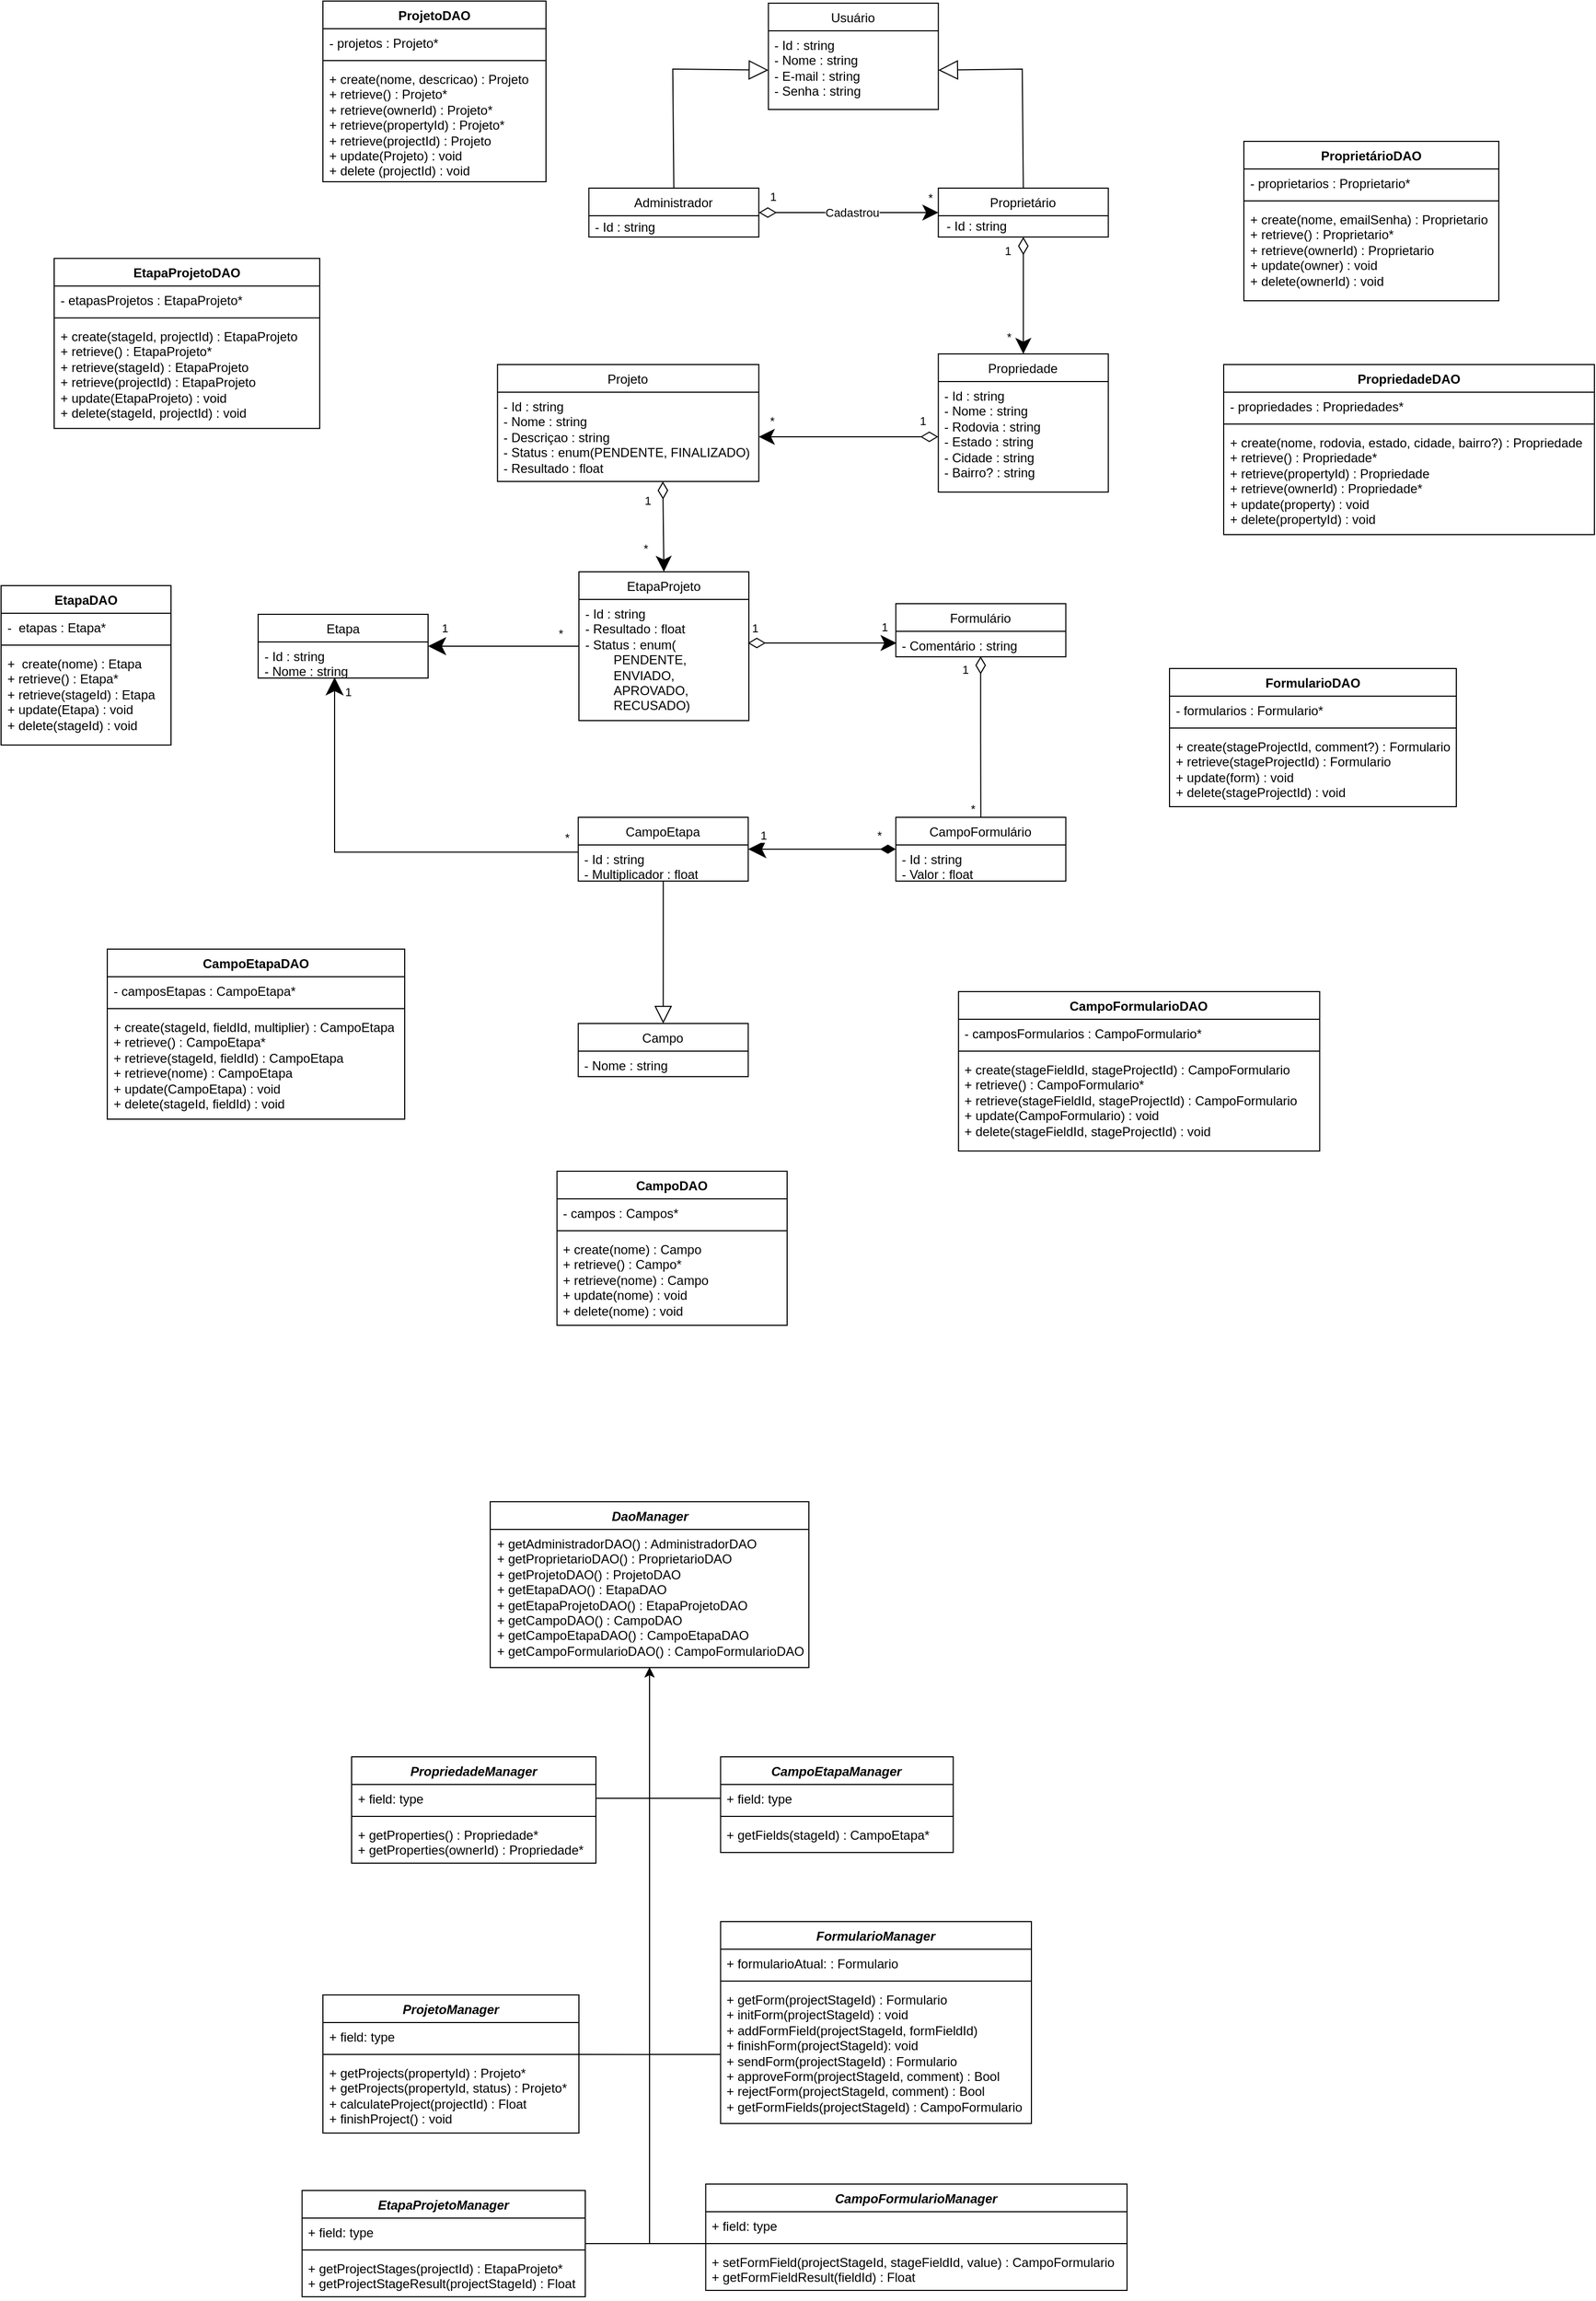 <mxfile version="21.6.8" type="device">
  <diagram name="Página-1" id="R1JXZxJOF3DdF0_3CID8">
    <mxGraphModel dx="2495" dy="965" grid="1" gridSize="10" guides="1" tooltips="1" connect="1" arrows="1" fold="1" page="1" pageScale="1" pageWidth="827" pageHeight="1169" math="0" shadow="0">
      <root>
        <mxCell id="0" />
        <mxCell id="1" parent="0" />
        <mxCell id="c1cFdMw-TbfyQ7vt37eO-1" value="&lt;span style=&quot;font-weight: normal;&quot;&gt;Usuário&lt;/span&gt;" style="swimlane;fontStyle=1;align=center;verticalAlign=top;childLayout=stackLayout;horizontal=1;startSize=26;horizontalStack=0;resizeParent=1;resizeParentMax=0;resizeLast=0;collapsible=1;marginBottom=0;whiteSpace=wrap;html=1;" parent="1" vertex="1">
          <mxGeometry x="492.36" y="70" width="160" height="100" as="geometry">
            <mxRectangle x="270" y="190" width="100" height="30" as="alternateBounds" />
          </mxGeometry>
        </mxCell>
        <mxCell id="c1cFdMw-TbfyQ7vt37eO-2" value="- Id : string&lt;br&gt;- Nome : string&lt;br&gt;- E-mail : string&lt;br&gt;- Senha : string" style="text;strokeColor=none;fillColor=none;align=left;verticalAlign=top;spacingLeft=4;spacingRight=4;overflow=hidden;rotatable=0;points=[[0,0.5],[1,0.5]];portConstraint=eastwest;whiteSpace=wrap;html=1;" parent="c1cFdMw-TbfyQ7vt37eO-1" vertex="1">
          <mxGeometry y="26" width="160" height="74" as="geometry" />
        </mxCell>
        <mxCell id="c1cFdMw-TbfyQ7vt37eO-3" value="" style="endArrow=block;endSize=16;endFill=0;html=1;rounded=0;entryX=1;entryY=0.5;entryDx=0;entryDy=0;exitX=0.5;exitY=0;exitDx=0;exitDy=0;" parent="1" source="c1cFdMw-TbfyQ7vt37eO-10" target="c1cFdMw-TbfyQ7vt37eO-2" edge="1">
          <mxGeometry width="160" relative="1" as="geometry">
            <mxPoint x="732.36" y="240" as="sourcePoint" />
            <mxPoint x="712.36" y="450" as="targetPoint" />
            <Array as="points">
              <mxPoint x="731.36" y="132" />
            </Array>
          </mxGeometry>
        </mxCell>
        <mxCell id="c1cFdMw-TbfyQ7vt37eO-4" value="" style="endArrow=block;endSize=16;endFill=0;html=1;rounded=0;entryX=0;entryY=0.5;entryDx=0;entryDy=0;exitX=0.5;exitY=0;exitDx=0;exitDy=0;" parent="1" source="c1cFdMw-TbfyQ7vt37eO-26" target="c1cFdMw-TbfyQ7vt37eO-2" edge="1">
          <mxGeometry width="160" relative="1" as="geometry">
            <mxPoint x="402.36" y="240" as="sourcePoint" />
            <mxPoint x="312.36" y="123" as="targetPoint" />
            <Array as="points">
              <mxPoint x="402.36" y="132" />
            </Array>
          </mxGeometry>
        </mxCell>
        <mxCell id="c1cFdMw-TbfyQ7vt37eO-5" value="&lt;span style=&quot;font-weight: normal;&quot;&gt;Propriedade&lt;/span&gt;" style="swimlane;fontStyle=1;align=center;verticalAlign=top;childLayout=stackLayout;horizontal=1;startSize=26;horizontalStack=0;resizeParent=1;resizeParentMax=0;resizeLast=0;collapsible=1;marginBottom=0;whiteSpace=wrap;html=1;" parent="1" vertex="1">
          <mxGeometry x="652.36" y="400" width="160" height="130" as="geometry" />
        </mxCell>
        <mxCell id="c1cFdMw-TbfyQ7vt37eO-6" value="- Id : string&lt;br&gt;- Nome : string&lt;br&gt;- Rodovia : string&lt;br&gt;- Estado : string&lt;br&gt;- Cidade : string&lt;br&gt;- Bairro? : string" style="text;strokeColor=none;fillColor=none;align=left;verticalAlign=top;spacingLeft=4;spacingRight=4;overflow=hidden;rotatable=0;points=[[0,0.5],[1,0.5]];portConstraint=eastwest;whiteSpace=wrap;html=1;" parent="c1cFdMw-TbfyQ7vt37eO-5" vertex="1">
          <mxGeometry y="26" width="160" height="104" as="geometry" />
        </mxCell>
        <mxCell id="c1cFdMw-TbfyQ7vt37eO-7" value="Cadastrou" style="endArrow=classic;html=1;endSize=12;startArrow=diamondThin;startSize=14;startFill=0;edgeStyle=orthogonalEdgeStyle;rounded=0;exitX=1;exitY=0.5;exitDx=0;exitDy=0;endFill=1;" parent="1" source="c1cFdMw-TbfyQ7vt37eO-26" target="c1cFdMw-TbfyQ7vt37eO-10" edge="1">
          <mxGeometry x="0.042" relative="1" as="geometry">
            <mxPoint x="508.36" y="258" as="sourcePoint" />
            <mxPoint x="652.36" y="258" as="targetPoint" />
            <Array as="points" />
            <mxPoint as="offset" />
          </mxGeometry>
        </mxCell>
        <mxCell id="c1cFdMw-TbfyQ7vt37eO-8" value="1" style="edgeLabel;resizable=0;html=1;align=left;verticalAlign=top;" parent="c1cFdMw-TbfyQ7vt37eO-7" connectable="0" vertex="1">
          <mxGeometry x="-1" relative="1" as="geometry">
            <mxPoint x="9" y="-28" as="offset" />
          </mxGeometry>
        </mxCell>
        <mxCell id="c1cFdMw-TbfyQ7vt37eO-9" value="*" style="edgeLabel;resizable=0;html=1;align=left;verticalAlign=top;" parent="1" connectable="0" vertex="1">
          <mxGeometry x="639.0" y="238" as="geometry">
            <mxPoint x="2" y="2" as="offset" />
          </mxGeometry>
        </mxCell>
        <mxCell id="c1cFdMw-TbfyQ7vt37eO-10" value="&lt;span style=&quot;font-weight: normal;&quot;&gt;Proprietário&lt;/span&gt;" style="swimlane;fontStyle=1;align=center;verticalAlign=top;childLayout=stackLayout;horizontal=1;startSize=26;horizontalStack=0;resizeParent=1;resizeParentMax=0;resizeLast=0;collapsible=1;marginBottom=0;whiteSpace=wrap;html=1;" parent="1" vertex="1">
          <mxGeometry x="652.36" y="244" width="160" height="46" as="geometry">
            <mxRectangle x="489" y="160" width="100" height="30" as="alternateBounds" />
          </mxGeometry>
        </mxCell>
        <mxCell id="c1cFdMw-TbfyQ7vt37eO-11" value="&lt;span style=&quot;font-weight: normal;&quot;&gt;Projeto&lt;/span&gt;" style="swimlane;fontStyle=1;align=center;verticalAlign=top;childLayout=stackLayout;horizontal=1;startSize=26;horizontalStack=0;resizeParent=1;resizeParentMax=0;resizeLast=0;collapsible=1;marginBottom=0;whiteSpace=wrap;html=1;" parent="1" vertex="1">
          <mxGeometry x="237.36" y="410" width="246" height="110" as="geometry" />
        </mxCell>
        <mxCell id="c1cFdMw-TbfyQ7vt37eO-12" value="- Id : string&lt;br&gt;- Nome : string&lt;br&gt;- Descriçao : string&lt;br&gt;- Status : enum(PENDENTE, FINALIZADO)&lt;br&gt;- Resultado : float" style="text;strokeColor=none;fillColor=none;align=left;verticalAlign=top;spacingLeft=4;spacingRight=4;overflow=hidden;rotatable=0;points=[[0,0.5],[1,0.5]];portConstraint=eastwest;whiteSpace=wrap;html=1;" parent="c1cFdMw-TbfyQ7vt37eO-11" vertex="1">
          <mxGeometry y="26" width="246" height="84" as="geometry" />
        </mxCell>
        <mxCell id="c1cFdMw-TbfyQ7vt37eO-13" value="&lt;span style=&quot;font-weight: normal;&quot;&gt;CampoFormulário&lt;/span&gt;" style="swimlane;fontStyle=1;align=center;verticalAlign=top;childLayout=stackLayout;horizontal=1;startSize=26;horizontalStack=0;resizeParent=1;resizeParentMax=0;resizeLast=0;collapsible=1;marginBottom=0;whiteSpace=wrap;html=1;" parent="1" vertex="1">
          <mxGeometry x="612.36" y="836" width="160" height="60" as="geometry" />
        </mxCell>
        <mxCell id="c1cFdMw-TbfyQ7vt37eO-14" value="- Id : string&lt;br&gt;- Valor : float" style="text;strokeColor=none;fillColor=none;align=left;verticalAlign=top;spacingLeft=4;spacingRight=4;overflow=hidden;rotatable=0;points=[[0,0.5],[1,0.5]];portConstraint=eastwest;whiteSpace=wrap;html=1;" parent="c1cFdMw-TbfyQ7vt37eO-13" vertex="1">
          <mxGeometry y="26" width="160" height="34" as="geometry" />
        </mxCell>
        <mxCell id="c1cFdMw-TbfyQ7vt37eO-15" value="&lt;span style=&quot;font-weight: normal;&quot;&gt;EtapaProjeto&lt;/span&gt;" style="swimlane;fontStyle=1;align=center;verticalAlign=top;childLayout=stackLayout;horizontal=1;startSize=26;horizontalStack=0;resizeParent=1;resizeParentMax=0;resizeLast=0;collapsible=1;marginBottom=0;whiteSpace=wrap;html=1;" parent="1" vertex="1">
          <mxGeometry x="314" y="605" width="160" height="140" as="geometry" />
        </mxCell>
        <mxCell id="c1cFdMw-TbfyQ7vt37eO-16" value="- Id : string&lt;br&gt;- Resultado : float&lt;br&gt;- Status : enum(&lt;span style=&quot;white-space: pre;&quot;&gt;&#x9;&lt;/span&gt;&lt;br&gt;&lt;span style=&quot;white-space: pre;&quot;&gt;&#x9;&lt;/span&gt;PENDENTE,&lt;br&gt;&lt;span style=&quot;white-space: pre;&quot;&gt;&#x9;&lt;/span&gt;ENVIADO,&lt;br&gt;&amp;nbsp;&amp;nbsp;&lt;span style=&quot;white-space: pre;&quot;&gt;&#x9;&lt;/span&gt;APROVADO,&lt;br&gt;&lt;span style=&quot;white-space: pre;&quot;&gt;&#x9;&lt;/span&gt;RECUSADO)" style="text;strokeColor=none;fillColor=none;align=left;verticalAlign=top;spacingLeft=4;spacingRight=4;overflow=hidden;rotatable=0;points=[[0,0.5],[1,0.5]];portConstraint=eastwest;whiteSpace=wrap;html=1;" parent="c1cFdMw-TbfyQ7vt37eO-15" vertex="1">
          <mxGeometry y="26" width="160" height="114" as="geometry" />
        </mxCell>
        <mxCell id="c1cFdMw-TbfyQ7vt37eO-17" value="&lt;span style=&quot;font-weight: normal;&quot;&gt;Campo&lt;/span&gt;" style="swimlane;fontStyle=1;align=center;verticalAlign=top;childLayout=stackLayout;horizontal=1;startSize=26;horizontalStack=0;resizeParent=1;resizeParentMax=0;resizeLast=0;collapsible=1;marginBottom=0;whiteSpace=wrap;html=1;" parent="1" vertex="1">
          <mxGeometry x="313.36" y="1030" width="160" height="50" as="geometry" />
        </mxCell>
        <mxCell id="c1cFdMw-TbfyQ7vt37eO-18" value="- Nome : string" style="text;strokeColor=none;fillColor=none;align=left;verticalAlign=top;spacingLeft=4;spacingRight=4;overflow=hidden;rotatable=0;points=[[0,0.5],[1,0.5]];portConstraint=eastwest;whiteSpace=wrap;html=1;" parent="c1cFdMw-TbfyQ7vt37eO-17" vertex="1">
          <mxGeometry y="26" width="160" height="24" as="geometry" />
        </mxCell>
        <mxCell id="c1cFdMw-TbfyQ7vt37eO-19" value="&lt;span style=&quot;font-weight: normal;&quot;&gt;CampoEtapa&lt;/span&gt;" style="swimlane;fontStyle=1;align=center;verticalAlign=top;childLayout=stackLayout;horizontal=1;startSize=26;horizontalStack=0;resizeParent=1;resizeParentMax=0;resizeLast=0;collapsible=1;marginBottom=0;whiteSpace=wrap;html=1;" parent="1" vertex="1">
          <mxGeometry x="313.36" y="836" width="160" height="60" as="geometry" />
        </mxCell>
        <mxCell id="c1cFdMw-TbfyQ7vt37eO-20" value="- Id : string&lt;br&gt;- Multiplicador : float" style="text;strokeColor=none;fillColor=none;align=left;verticalAlign=top;spacingLeft=4;spacingRight=4;overflow=hidden;rotatable=0;points=[[0,0.5],[1,0.5]];portConstraint=eastwest;whiteSpace=wrap;html=1;" parent="c1cFdMw-TbfyQ7vt37eO-19" vertex="1">
          <mxGeometry y="26" width="160" height="34" as="geometry" />
        </mxCell>
        <mxCell id="c1cFdMw-TbfyQ7vt37eO-21" value="" style="endArrow=classic;html=1;endSize=12;startArrow=diamondThin;startSize=14;startFill=0;edgeStyle=orthogonalEdgeStyle;rounded=0;entryX=0.5;entryY=0;entryDx=0;entryDy=0;exitX=0.5;exitY=1;exitDx=0;exitDy=0;endFill=1;" parent="1" source="c1cFdMw-TbfyQ7vt37eO-10" target="c1cFdMw-TbfyQ7vt37eO-5" edge="1">
          <mxGeometry x="0.042" relative="1" as="geometry">
            <mxPoint x="732.04" y="300.132" as="sourcePoint" />
            <mxPoint x="827.36" y="350" as="targetPoint" />
            <Array as="points" />
            <mxPoint as="offset" />
          </mxGeometry>
        </mxCell>
        <mxCell id="c1cFdMw-TbfyQ7vt37eO-22" value="1" style="edgeLabel;resizable=0;html=1;align=left;verticalAlign=top;" parent="c1cFdMw-TbfyQ7vt37eO-21" connectable="0" vertex="1">
          <mxGeometry x="-1" relative="1" as="geometry">
            <mxPoint x="-19" as="offset" />
          </mxGeometry>
        </mxCell>
        <mxCell id="c1cFdMw-TbfyQ7vt37eO-23" value="*" style="edgeLabel;resizable=0;html=1;align=left;verticalAlign=top;" parent="1" connectable="0" vertex="1">
          <mxGeometry x="723.04" y="310.132" as="geometry">
            <mxPoint x="-8" y="61" as="offset" />
          </mxGeometry>
        </mxCell>
        <mxCell id="c1cFdMw-TbfyQ7vt37eO-24" value="&lt;span style=&quot;font-weight: normal;&quot;&gt;Etapa&lt;/span&gt;" style="swimlane;fontStyle=1;align=center;verticalAlign=top;childLayout=stackLayout;horizontal=1;startSize=26;horizontalStack=0;resizeParent=1;resizeParentMax=0;resizeLast=0;collapsible=1;marginBottom=0;whiteSpace=wrap;html=1;" parent="1" vertex="1">
          <mxGeometry x="12" y="645" width="160" height="60" as="geometry" />
        </mxCell>
        <mxCell id="c1cFdMw-TbfyQ7vt37eO-25" value="- Id : string&lt;br&gt;- Nome : string" style="text;strokeColor=none;fillColor=none;align=left;verticalAlign=top;spacingLeft=4;spacingRight=4;overflow=hidden;rotatable=0;points=[[0,0.5],[1,0.5]];portConstraint=eastwest;whiteSpace=wrap;html=1;" parent="c1cFdMw-TbfyQ7vt37eO-24" vertex="1">
          <mxGeometry y="26" width="160" height="34" as="geometry" />
        </mxCell>
        <mxCell id="c1cFdMw-TbfyQ7vt37eO-26" value="&lt;span style=&quot;font-weight: normal;&quot;&gt;Administrador&lt;/span&gt;" style="swimlane;fontStyle=1;align=center;verticalAlign=top;childLayout=stackLayout;horizontal=1;startSize=26;horizontalStack=0;resizeParent=1;resizeParentMax=0;resizeLast=0;collapsible=1;marginBottom=0;whiteSpace=wrap;html=1;" parent="1" vertex="1">
          <mxGeometry x="323.36" y="244" width="160" height="46" as="geometry">
            <mxRectangle x="489" y="160" width="100" height="30" as="alternateBounds" />
          </mxGeometry>
        </mxCell>
        <mxCell id="c1cFdMw-TbfyQ7vt37eO-27" value="" style="endArrow=classic;html=1;endSize=12;startArrow=diamondThin;startSize=14;startFill=0;edgeStyle=orthogonalEdgeStyle;rounded=0;exitX=0;exitY=0.5;exitDx=0;exitDy=0;entryX=1;entryY=0.5;entryDx=0;entryDy=0;endFill=1;" parent="1" source="c1cFdMw-TbfyQ7vt37eO-6" target="c1cFdMw-TbfyQ7vt37eO-12" edge="1">
          <mxGeometry relative="1" as="geometry">
            <mxPoint x="463.36" y="560" as="sourcePoint" />
            <mxPoint x="583.36" y="660" as="targetPoint" />
          </mxGeometry>
        </mxCell>
        <mxCell id="c1cFdMw-TbfyQ7vt37eO-28" value="1" style="edgeLabel;resizable=0;html=1;align=left;verticalAlign=top;" parent="c1cFdMw-TbfyQ7vt37eO-27" connectable="0" vertex="1">
          <mxGeometry x="-1" relative="1" as="geometry">
            <mxPoint x="-19" y="-28" as="offset" />
          </mxGeometry>
        </mxCell>
        <mxCell id="c1cFdMw-TbfyQ7vt37eO-29" value="*" style="edgeLabel;resizable=0;html=1;align=left;verticalAlign=top;" parent="1" connectable="0" vertex="1">
          <mxGeometry x="492.36" y="450" as="geometry" />
        </mxCell>
        <mxCell id="c1cFdMw-TbfyQ7vt37eO-30" value="" style="endArrow=classic;html=1;endSize=12;startArrow=diamondThin;startSize=14;startFill=0;edgeStyle=orthogonalEdgeStyle;rounded=0;endFill=1;" parent="1" edge="1">
          <mxGeometry relative="1" as="geometry">
            <mxPoint x="473" y="672" as="sourcePoint" />
            <mxPoint x="613" y="672" as="targetPoint" />
          </mxGeometry>
        </mxCell>
        <mxCell id="c1cFdMw-TbfyQ7vt37eO-31" value="" style="endArrow=none;html=1;endSize=12;startArrow=diamondThin;startSize=14;startFill=0;edgeStyle=orthogonalEdgeStyle;rounded=0;exitX=0.499;exitY=0.978;exitDx=0;exitDy=0;entryX=0.5;entryY=0;entryDx=0;entryDy=0;endFill=0;exitPerimeter=0;" parent="1" source="c1cFdMw-TbfyQ7vt37eO-50" target="c1cFdMw-TbfyQ7vt37eO-13" edge="1">
          <mxGeometry relative="1" as="geometry">
            <mxPoint x="692.36" y="688" as="sourcePoint" />
            <mxPoint x="734.36" y="770" as="targetPoint" />
          </mxGeometry>
        </mxCell>
        <mxCell id="c1cFdMw-TbfyQ7vt37eO-32" value="1" style="edgeLabel;resizable=0;html=1;align=left;verticalAlign=top;" parent="c1cFdMw-TbfyQ7vt37eO-31" connectable="0" vertex="1">
          <mxGeometry x="-1" relative="1" as="geometry">
            <mxPoint x="-19" as="offset" />
          </mxGeometry>
        </mxCell>
        <mxCell id="c1cFdMw-TbfyQ7vt37eO-33" value="" style="endArrow=diamondThin;html=1;endSize=12;startArrow=classic;startSize=14;startFill=1;edgeStyle=orthogonalEdgeStyle;rounded=0;exitX=1;exitY=0.5;exitDx=0;exitDy=0;entryX=0;entryY=0.5;entryDx=0;entryDy=0;endFill=1;" parent="1" source="c1cFdMw-TbfyQ7vt37eO-19" target="c1cFdMw-TbfyQ7vt37eO-13" edge="1">
          <mxGeometry relative="1" as="geometry">
            <mxPoint x="563.36" y="820" as="sourcePoint" />
            <mxPoint x="623.36" y="850" as="targetPoint" />
          </mxGeometry>
        </mxCell>
        <mxCell id="c1cFdMw-TbfyQ7vt37eO-34" value="" style="endArrow=none;html=1;endSize=12;startArrow=classic;startSize=14;startFill=1;edgeStyle=orthogonalEdgeStyle;rounded=0;endFill=0;" parent="1" source="c1cFdMw-TbfyQ7vt37eO-24" target="c1cFdMw-TbfyQ7vt37eO-15" edge="1">
          <mxGeometry relative="1" as="geometry">
            <mxPoint x="150.36" y="680" as="sourcePoint" />
            <mxPoint x="293.36" y="670" as="targetPoint" />
          </mxGeometry>
        </mxCell>
        <mxCell id="c1cFdMw-TbfyQ7vt37eO-35" value="" style="endArrow=classic;html=1;endSize=12;startArrow=diamondThin;startSize=14;startFill=0;edgeStyle=orthogonalEdgeStyle;rounded=0;entryX=0.5;entryY=0;entryDx=0;entryDy=0;endFill=1;" parent="1" target="c1cFdMw-TbfyQ7vt37eO-15" edge="1">
          <mxGeometry relative="1" as="geometry">
            <mxPoint x="393" y="520" as="sourcePoint" />
            <mxPoint x="564.36" y="590" as="targetPoint" />
          </mxGeometry>
        </mxCell>
        <mxCell id="c1cFdMw-TbfyQ7vt37eO-36" value="1" style="edgeLabel;resizable=0;html=1;align=left;verticalAlign=top;" parent="c1cFdMw-TbfyQ7vt37eO-35" connectable="0" vertex="1">
          <mxGeometry x="-1" relative="1" as="geometry">
            <mxPoint x="-19" y="5" as="offset" />
          </mxGeometry>
        </mxCell>
        <mxCell id="c1cFdMw-TbfyQ7vt37eO-37" value="" style="endArrow=none;html=1;endSize=12;startArrow=classic;startSize=14;startFill=1;edgeStyle=orthogonalEdgeStyle;rounded=0;entryX=-0.004;entryY=0.106;entryDx=0;entryDy=0;entryPerimeter=0;endFill=0;exitX=0.45;exitY=0.98;exitDx=0;exitDy=0;exitPerimeter=0;" parent="1" source="c1cFdMw-TbfyQ7vt37eO-25" edge="1">
          <mxGeometry x="0.001" relative="1" as="geometry">
            <mxPoint x="80" y="710" as="sourcePoint" />
            <mxPoint x="313.36" y="868.756" as="targetPoint" />
            <Array as="points">
              <mxPoint x="84" y="869" />
            </Array>
            <mxPoint as="offset" />
          </mxGeometry>
        </mxCell>
        <mxCell id="c1cFdMw-TbfyQ7vt37eO-38" value="" style="endArrow=none;html=1;endSize=12;startArrow=block;startSize=14;startFill=0;edgeStyle=orthogonalEdgeStyle;rounded=0;exitX=0.5;exitY=0;exitDx=0;exitDy=0;endFill=0;entryX=0.5;entryY=0.997;entryDx=0;entryDy=0;entryPerimeter=0;" parent="1" source="c1cFdMw-TbfyQ7vt37eO-17" target="c1cFdMw-TbfyQ7vt37eO-20" edge="1">
          <mxGeometry relative="1" as="geometry">
            <mxPoint x="463.36" y="1030.0" as="sourcePoint" />
            <mxPoint x="394" y="896" as="targetPoint" />
            <Array as="points">
              <mxPoint x="393" y="900" />
            </Array>
          </mxGeometry>
        </mxCell>
        <mxCell id="c1cFdMw-TbfyQ7vt37eO-39" value="*" style="edgeLabel;resizable=0;html=1;align=left;verticalAlign=top;" parent="1" connectable="0" vertex="1">
          <mxGeometry x="373.36" y="570" as="geometry" />
        </mxCell>
        <mxCell id="c1cFdMw-TbfyQ7vt37eO-40" value="*" style="edgeLabel;resizable=0;html=1;align=left;verticalAlign=top;" parent="1" connectable="0" vertex="1">
          <mxGeometry x="293.36" y="650" as="geometry" />
        </mxCell>
        <mxCell id="c1cFdMw-TbfyQ7vt37eO-41" value="1" style="edgeLabel;resizable=0;html=1;align=left;verticalAlign=top;" parent="1" connectable="0" vertex="1">
          <mxGeometry x="183.36" y="645" as="geometry" />
        </mxCell>
        <mxCell id="c1cFdMw-TbfyQ7vt37eO-42" value="1" style="edgeLabel;resizable=0;html=1;align=left;verticalAlign=top;" parent="1" connectable="0" vertex="1">
          <mxGeometry x="92.0" y="705" as="geometry" />
        </mxCell>
        <mxCell id="c1cFdMw-TbfyQ7vt37eO-43" value="*" style="edgeLabel;resizable=0;html=1;align=left;verticalAlign=top;" parent="1" connectable="0" vertex="1">
          <mxGeometry x="273.36" y="840" as="geometry">
            <mxPoint x="26" y="2" as="offset" />
          </mxGeometry>
        </mxCell>
        <mxCell id="c1cFdMw-TbfyQ7vt37eO-44" value="*" style="edgeLabel;resizable=0;html=1;align=left;verticalAlign=top;" parent="1" connectable="0" vertex="1">
          <mxGeometry x="593.36" y="840" as="geometry" />
        </mxCell>
        <mxCell id="c1cFdMw-TbfyQ7vt37eO-45" value="*" style="edgeLabel;resizable=0;html=1;align=left;verticalAlign=top;" parent="1" connectable="0" vertex="1">
          <mxGeometry x="603.36" y="850" as="geometry">
            <mxPoint x="78" y="-35" as="offset" />
          </mxGeometry>
        </mxCell>
        <mxCell id="c1cFdMw-TbfyQ7vt37eO-46" value="1" style="edgeLabel;resizable=0;html=1;align=left;verticalAlign=top;" parent="1" connectable="0" vertex="1">
          <mxGeometry x="483.36" y="840" as="geometry" />
        </mxCell>
        <mxCell id="c1cFdMw-TbfyQ7vt37eO-47" value="1" style="edgeLabel;resizable=0;html=1;align=left;verticalAlign=top;" parent="1" connectable="0" vertex="1">
          <mxGeometry x="671.36" y="693" as="geometry">
            <mxPoint x="-196" y="-48" as="offset" />
          </mxGeometry>
        </mxCell>
        <mxCell id="c1cFdMw-TbfyQ7vt37eO-48" value="1" style="edgeLabel;resizable=0;html=1;align=left;verticalAlign=top;" parent="1" connectable="0" vertex="1">
          <mxGeometry x="793.36" y="693" as="geometry">
            <mxPoint x="-196" y="-49" as="offset" />
          </mxGeometry>
        </mxCell>
        <mxCell id="c1cFdMw-TbfyQ7vt37eO-49" value="&lt;span style=&quot;font-weight: normal;&quot;&gt;Formulário&lt;/span&gt;" style="swimlane;fontStyle=1;align=center;verticalAlign=top;childLayout=stackLayout;horizontal=1;startSize=26;horizontalStack=0;resizeParent=1;resizeParentMax=0;resizeLast=0;collapsible=1;marginBottom=0;whiteSpace=wrap;html=1;" parent="1" vertex="1">
          <mxGeometry x="612.36" y="635" width="160" height="50" as="geometry" />
        </mxCell>
        <mxCell id="c1cFdMw-TbfyQ7vt37eO-50" value="- Comentário : string" style="text;strokeColor=none;fillColor=none;align=left;verticalAlign=top;spacingLeft=4;spacingRight=4;overflow=hidden;rotatable=0;points=[[0,0.5],[1,0.5]];portConstraint=eastwest;whiteSpace=wrap;html=1;" parent="c1cFdMw-TbfyQ7vt37eO-49" vertex="1">
          <mxGeometry y="26" width="160" height="24" as="geometry" />
        </mxCell>
        <mxCell id="c1cFdMw-TbfyQ7vt37eO-51" value="- Id : string" style="text;html=1;align=center;verticalAlign=middle;resizable=0;points=[];autosize=1;strokeColor=none;fillColor=none;" parent="1" vertex="1">
          <mxGeometry x="317" y="266" width="80" height="30" as="geometry" />
        </mxCell>
        <mxCell id="c1cFdMw-TbfyQ7vt37eO-52" value="- Id : string" style="text;html=1;align=center;verticalAlign=middle;resizable=0;points=[];autosize=1;strokeColor=none;fillColor=none;" parent="1" vertex="1">
          <mxGeometry x="648" y="265" width="80" height="30" as="geometry" />
        </mxCell>
        <mxCell id="c1cFdMw-TbfyQ7vt37eO-69" value="ProprietárioDAO" style="swimlane;fontStyle=1;align=center;verticalAlign=top;childLayout=stackLayout;horizontal=1;startSize=26;horizontalStack=0;resizeParent=1;resizeParentMax=0;resizeLast=0;collapsible=1;marginBottom=0;whiteSpace=wrap;html=1;" parent="1" vertex="1">
          <mxGeometry x="940" y="200" width="240" height="150" as="geometry" />
        </mxCell>
        <mxCell id="c1cFdMw-TbfyQ7vt37eO-70" value="- proprietarios : Proprietario*" style="text;strokeColor=none;fillColor=none;align=left;verticalAlign=top;spacingLeft=4;spacingRight=4;overflow=hidden;rotatable=0;points=[[0,0.5],[1,0.5]];portConstraint=eastwest;whiteSpace=wrap;html=1;" parent="c1cFdMw-TbfyQ7vt37eO-69" vertex="1">
          <mxGeometry y="26" width="240" height="26" as="geometry" />
        </mxCell>
        <mxCell id="c1cFdMw-TbfyQ7vt37eO-71" value="" style="line;strokeWidth=1;fillColor=none;align=left;verticalAlign=middle;spacingTop=-1;spacingLeft=3;spacingRight=3;rotatable=0;labelPosition=right;points=[];portConstraint=eastwest;strokeColor=inherit;" parent="c1cFdMw-TbfyQ7vt37eO-69" vertex="1">
          <mxGeometry y="52" width="240" height="8" as="geometry" />
        </mxCell>
        <mxCell id="c1cFdMw-TbfyQ7vt37eO-72" value="+ create(nome, emailSenha) : Proprietario&lt;br&gt;+ retrieve() : Proprietario*&lt;br&gt;+ retrieve(ownerId) : Proprietario&lt;br&gt;+ update(owner) : void&lt;br&gt;+ delete(ownerId) : void" style="text;strokeColor=none;fillColor=none;align=left;verticalAlign=top;spacingLeft=4;spacingRight=4;overflow=hidden;rotatable=0;points=[[0,0.5],[1,0.5]];portConstraint=eastwest;whiteSpace=wrap;html=1;" parent="c1cFdMw-TbfyQ7vt37eO-69" vertex="1">
          <mxGeometry y="60" width="240" height="90" as="geometry" />
        </mxCell>
        <mxCell id="c1cFdMw-TbfyQ7vt37eO-73" value="PropriedadeDAO" style="swimlane;fontStyle=1;align=center;verticalAlign=top;childLayout=stackLayout;horizontal=1;startSize=26;horizontalStack=0;resizeParent=1;resizeParentMax=0;resizeLast=0;collapsible=1;marginBottom=0;whiteSpace=wrap;html=1;" parent="1" vertex="1">
          <mxGeometry x="921" y="410" width="349" height="160" as="geometry" />
        </mxCell>
        <mxCell id="c1cFdMw-TbfyQ7vt37eO-74" value="- propriedades : Propriedades*" style="text;strokeColor=none;fillColor=none;align=left;verticalAlign=top;spacingLeft=4;spacingRight=4;overflow=hidden;rotatable=0;points=[[0,0.5],[1,0.5]];portConstraint=eastwest;whiteSpace=wrap;html=1;" parent="c1cFdMw-TbfyQ7vt37eO-73" vertex="1">
          <mxGeometry y="26" width="349" height="26" as="geometry" />
        </mxCell>
        <mxCell id="c1cFdMw-TbfyQ7vt37eO-75" value="" style="line;strokeWidth=1;fillColor=none;align=left;verticalAlign=middle;spacingTop=-1;spacingLeft=3;spacingRight=3;rotatable=0;labelPosition=right;points=[];portConstraint=eastwest;strokeColor=inherit;" parent="c1cFdMw-TbfyQ7vt37eO-73" vertex="1">
          <mxGeometry y="52" width="349" height="8" as="geometry" />
        </mxCell>
        <mxCell id="c1cFdMw-TbfyQ7vt37eO-76" value="+ create(nome, rodovia, estado, cidade, bairro?) : Propriedade&lt;br&gt;+ retrieve() : Propriedade*&lt;br&gt;+ retrieve(propertyId) : Propriedade&lt;br&gt;+ retrieve(ownerId) : Propriedade*&lt;br&gt;+ update(property) : void&lt;br&gt;+ delete(propertyId) : void" style="text;strokeColor=none;fillColor=none;align=left;verticalAlign=top;spacingLeft=4;spacingRight=4;overflow=hidden;rotatable=0;points=[[0,0.5],[1,0.5]];portConstraint=eastwest;whiteSpace=wrap;html=1;" parent="c1cFdMw-TbfyQ7vt37eO-73" vertex="1">
          <mxGeometry y="60" width="349" height="100" as="geometry" />
        </mxCell>
        <mxCell id="c1cFdMw-TbfyQ7vt37eO-77" value="ProjetoDAO" style="swimlane;fontStyle=1;align=center;verticalAlign=top;childLayout=stackLayout;horizontal=1;startSize=26;horizontalStack=0;resizeParent=1;resizeParentMax=0;resizeLast=0;collapsible=1;marginBottom=0;whiteSpace=wrap;html=1;" parent="1" vertex="1">
          <mxGeometry x="73" y="68" width="210" height="170" as="geometry" />
        </mxCell>
        <mxCell id="c1cFdMw-TbfyQ7vt37eO-78" value="- projetos : Projeto*" style="text;strokeColor=none;fillColor=none;align=left;verticalAlign=top;spacingLeft=4;spacingRight=4;overflow=hidden;rotatable=0;points=[[0,0.5],[1,0.5]];portConstraint=eastwest;whiteSpace=wrap;html=1;" parent="c1cFdMw-TbfyQ7vt37eO-77" vertex="1">
          <mxGeometry y="26" width="210" height="26" as="geometry" />
        </mxCell>
        <mxCell id="c1cFdMw-TbfyQ7vt37eO-79" value="" style="line;strokeWidth=1;fillColor=none;align=left;verticalAlign=middle;spacingTop=-1;spacingLeft=3;spacingRight=3;rotatable=0;labelPosition=right;points=[];portConstraint=eastwest;strokeColor=inherit;" parent="c1cFdMw-TbfyQ7vt37eO-77" vertex="1">
          <mxGeometry y="52" width="210" height="8" as="geometry" />
        </mxCell>
        <mxCell id="c1cFdMw-TbfyQ7vt37eO-80" value="+ create(nome, descricao) : Projeto&lt;br&gt;+ retrieve() : Projeto*&lt;br&gt;+ retrieve(ownerId) : Projeto*&lt;br&gt;+ retrieve(propertyId) : Projeto*&lt;br&gt;+ retrieve(projectId) : Projeto&lt;br&gt;+ update(Projeto) : void&lt;br&gt;+ delete (projectId) : void" style="text;strokeColor=none;fillColor=none;align=left;verticalAlign=top;spacingLeft=4;spacingRight=4;overflow=hidden;rotatable=0;points=[[0,0.5],[1,0.5]];portConstraint=eastwest;whiteSpace=wrap;html=1;" parent="c1cFdMw-TbfyQ7vt37eO-77" vertex="1">
          <mxGeometry y="60" width="210" height="110" as="geometry" />
        </mxCell>
        <mxCell id="c1cFdMw-TbfyQ7vt37eO-85" value="EtapaProjetoDAO" style="swimlane;fontStyle=1;align=center;verticalAlign=top;childLayout=stackLayout;horizontal=1;startSize=26;horizontalStack=0;resizeParent=1;resizeParentMax=0;resizeLast=0;collapsible=1;marginBottom=0;whiteSpace=wrap;html=1;" parent="1" vertex="1">
          <mxGeometry x="-180" y="310.13" width="250" height="160" as="geometry" />
        </mxCell>
        <mxCell id="c1cFdMw-TbfyQ7vt37eO-86" value="- etapasProjetos : EtapaProjeto*" style="text;strokeColor=none;fillColor=none;align=left;verticalAlign=top;spacingLeft=4;spacingRight=4;overflow=hidden;rotatable=0;points=[[0,0.5],[1,0.5]];portConstraint=eastwest;whiteSpace=wrap;html=1;" parent="c1cFdMw-TbfyQ7vt37eO-85" vertex="1">
          <mxGeometry y="26" width="250" height="26" as="geometry" />
        </mxCell>
        <mxCell id="c1cFdMw-TbfyQ7vt37eO-87" value="" style="line;strokeWidth=1;fillColor=none;align=left;verticalAlign=middle;spacingTop=-1;spacingLeft=3;spacingRight=3;rotatable=0;labelPosition=right;points=[];portConstraint=eastwest;strokeColor=inherit;" parent="c1cFdMw-TbfyQ7vt37eO-85" vertex="1">
          <mxGeometry y="52" width="250" height="8" as="geometry" />
        </mxCell>
        <mxCell id="c1cFdMw-TbfyQ7vt37eO-88" value="+ create(stageId, projectId) : EtapaProjeto&lt;br&gt;+ retrieve() : EtapaProjeto*&lt;br&gt;+ retrieve(stageId) : EtapaProjeto&lt;br&gt;+ retrieve(projectId) : EtapaProjeto&lt;br&gt;+ update(EtapaProjeto) : void&lt;br&gt;+ delete(stageId, projectId) : void" style="text;strokeColor=none;fillColor=none;align=left;verticalAlign=top;spacingLeft=4;spacingRight=4;overflow=hidden;rotatable=0;points=[[0,0.5],[1,0.5]];portConstraint=eastwest;whiteSpace=wrap;html=1;" parent="c1cFdMw-TbfyQ7vt37eO-85" vertex="1">
          <mxGeometry y="60" width="250" height="100" as="geometry" />
        </mxCell>
        <mxCell id="c1cFdMw-TbfyQ7vt37eO-89" value="EtapaDAO" style="swimlane;fontStyle=1;align=center;verticalAlign=top;childLayout=stackLayout;horizontal=1;startSize=26;horizontalStack=0;resizeParent=1;resizeParentMax=0;resizeLast=0;collapsible=1;marginBottom=0;whiteSpace=wrap;html=1;" parent="1" vertex="1">
          <mxGeometry x="-230" y="618" width="160" height="150" as="geometry" />
        </mxCell>
        <mxCell id="c1cFdMw-TbfyQ7vt37eO-90" value="-&amp;nbsp; etapas : Etapa*" style="text;strokeColor=none;fillColor=none;align=left;verticalAlign=top;spacingLeft=4;spacingRight=4;overflow=hidden;rotatable=0;points=[[0,0.5],[1,0.5]];portConstraint=eastwest;whiteSpace=wrap;html=1;" parent="c1cFdMw-TbfyQ7vt37eO-89" vertex="1">
          <mxGeometry y="26" width="160" height="26" as="geometry" />
        </mxCell>
        <mxCell id="c1cFdMw-TbfyQ7vt37eO-91" value="" style="line;strokeWidth=1;fillColor=none;align=left;verticalAlign=middle;spacingTop=-1;spacingLeft=3;spacingRight=3;rotatable=0;labelPosition=right;points=[];portConstraint=eastwest;strokeColor=inherit;" parent="c1cFdMw-TbfyQ7vt37eO-89" vertex="1">
          <mxGeometry y="52" width="160" height="8" as="geometry" />
        </mxCell>
        <mxCell id="c1cFdMw-TbfyQ7vt37eO-92" value="+&amp;nbsp; create(nome) : Etapa&lt;br&gt;+ retrieve() : Etapa*&lt;br&gt;+ retrieve(stageId) : Etapa&lt;br&gt;+ update(Etapa) : void&lt;br&gt;+ delete(stageId) : void" style="text;strokeColor=none;fillColor=none;align=left;verticalAlign=top;spacingLeft=4;spacingRight=4;overflow=hidden;rotatable=0;points=[[0,0.5],[1,0.5]];portConstraint=eastwest;whiteSpace=wrap;html=1;" parent="c1cFdMw-TbfyQ7vt37eO-89" vertex="1">
          <mxGeometry y="60" width="160" height="90" as="geometry" />
        </mxCell>
        <mxCell id="c1cFdMw-TbfyQ7vt37eO-93" value="CampoDAO" style="swimlane;fontStyle=1;align=center;verticalAlign=top;childLayout=stackLayout;horizontal=1;startSize=26;horizontalStack=0;resizeParent=1;resizeParentMax=0;resizeLast=0;collapsible=1;marginBottom=0;whiteSpace=wrap;html=1;" parent="1" vertex="1">
          <mxGeometry x="293.36" y="1169" width="216.64" height="145" as="geometry" />
        </mxCell>
        <mxCell id="c1cFdMw-TbfyQ7vt37eO-94" value="- campos : Campos*" style="text;strokeColor=none;fillColor=none;align=left;verticalAlign=top;spacingLeft=4;spacingRight=4;overflow=hidden;rotatable=0;points=[[0,0.5],[1,0.5]];portConstraint=eastwest;whiteSpace=wrap;html=1;" parent="c1cFdMw-TbfyQ7vt37eO-93" vertex="1">
          <mxGeometry y="26" width="216.64" height="26" as="geometry" />
        </mxCell>
        <mxCell id="c1cFdMw-TbfyQ7vt37eO-95" value="" style="line;strokeWidth=1;fillColor=none;align=left;verticalAlign=middle;spacingTop=-1;spacingLeft=3;spacingRight=3;rotatable=0;labelPosition=right;points=[];portConstraint=eastwest;strokeColor=inherit;" parent="c1cFdMw-TbfyQ7vt37eO-93" vertex="1">
          <mxGeometry y="52" width="216.64" height="8" as="geometry" />
        </mxCell>
        <mxCell id="c1cFdMw-TbfyQ7vt37eO-96" value="+ create(nome) : Campo&lt;br&gt;+ retrieve() : Campo*&lt;br&gt;+ retrieve(nome) : Campo&lt;br&gt;+ update(nome) : void&lt;br&gt;+ delete(nome) : void" style="text;strokeColor=none;fillColor=none;align=left;verticalAlign=top;spacingLeft=4;spacingRight=4;overflow=hidden;rotatable=0;points=[[0,0.5],[1,0.5]];portConstraint=eastwest;whiteSpace=wrap;html=1;" parent="c1cFdMw-TbfyQ7vt37eO-93" vertex="1">
          <mxGeometry y="60" width="216.64" height="85" as="geometry" />
        </mxCell>
        <mxCell id="c1cFdMw-TbfyQ7vt37eO-97" value="CampoEtapaDAO" style="swimlane;fontStyle=1;align=center;verticalAlign=top;childLayout=stackLayout;horizontal=1;startSize=26;horizontalStack=0;resizeParent=1;resizeParentMax=0;resizeLast=0;collapsible=1;marginBottom=0;whiteSpace=wrap;html=1;" parent="1" vertex="1">
          <mxGeometry x="-130" y="960" width="280" height="160" as="geometry" />
        </mxCell>
        <mxCell id="c1cFdMw-TbfyQ7vt37eO-98" value="- camposEtapas : CampoEtapa*" style="text;strokeColor=none;fillColor=none;align=left;verticalAlign=top;spacingLeft=4;spacingRight=4;overflow=hidden;rotatable=0;points=[[0,0.5],[1,0.5]];portConstraint=eastwest;whiteSpace=wrap;html=1;" parent="c1cFdMw-TbfyQ7vt37eO-97" vertex="1">
          <mxGeometry y="26" width="280" height="26" as="geometry" />
        </mxCell>
        <mxCell id="c1cFdMw-TbfyQ7vt37eO-99" value="" style="line;strokeWidth=1;fillColor=none;align=left;verticalAlign=middle;spacingTop=-1;spacingLeft=3;spacingRight=3;rotatable=0;labelPosition=right;points=[];portConstraint=eastwest;strokeColor=inherit;" parent="c1cFdMw-TbfyQ7vt37eO-97" vertex="1">
          <mxGeometry y="52" width="280" height="8" as="geometry" />
        </mxCell>
        <mxCell id="c1cFdMw-TbfyQ7vt37eO-100" value="+ create(stageId, fieldId, multiplier) : CampoEtapa&lt;br&gt;+ retrieve() : CampoEtapa*&lt;br&gt;+ retrieve(stageId, fieldId) : CampoEtapa&lt;br&gt;+ retrieve(nome) : CampoEtapa&lt;br&gt;+ update(CampoEtapa) : void&lt;br&gt;+ delete(stageId, fieldId) : void" style="text;strokeColor=none;fillColor=none;align=left;verticalAlign=top;spacingLeft=4;spacingRight=4;overflow=hidden;rotatable=0;points=[[0,0.5],[1,0.5]];portConstraint=eastwest;whiteSpace=wrap;html=1;" parent="c1cFdMw-TbfyQ7vt37eO-97" vertex="1">
          <mxGeometry y="60" width="280" height="100" as="geometry" />
        </mxCell>
        <mxCell id="c1cFdMw-TbfyQ7vt37eO-101" value="CampoFormularioDAO" style="swimlane;fontStyle=1;align=center;verticalAlign=top;childLayout=stackLayout;horizontal=1;startSize=26;horizontalStack=0;resizeParent=1;resizeParentMax=0;resizeLast=0;collapsible=1;marginBottom=0;whiteSpace=wrap;html=1;" parent="1" vertex="1">
          <mxGeometry x="671.36" y="1000" width="340" height="150" as="geometry" />
        </mxCell>
        <mxCell id="c1cFdMw-TbfyQ7vt37eO-102" value="- camposFormularios : CampoFormulario*" style="text;strokeColor=none;fillColor=none;align=left;verticalAlign=top;spacingLeft=4;spacingRight=4;overflow=hidden;rotatable=0;points=[[0,0.5],[1,0.5]];portConstraint=eastwest;whiteSpace=wrap;html=1;" parent="c1cFdMw-TbfyQ7vt37eO-101" vertex="1">
          <mxGeometry y="26" width="340" height="26" as="geometry" />
        </mxCell>
        <mxCell id="c1cFdMw-TbfyQ7vt37eO-103" value="" style="line;strokeWidth=1;fillColor=none;align=left;verticalAlign=middle;spacingTop=-1;spacingLeft=3;spacingRight=3;rotatable=0;labelPosition=right;points=[];portConstraint=eastwest;strokeColor=inherit;" parent="c1cFdMw-TbfyQ7vt37eO-101" vertex="1">
          <mxGeometry y="52" width="340" height="8" as="geometry" />
        </mxCell>
        <mxCell id="c1cFdMw-TbfyQ7vt37eO-104" value="+ create(stageFieldId, stageProjectId) : CampoFormulario&lt;br&gt;+ retrieve() : CampoFormulario*&lt;br&gt;+ retrieve(stageFieldId, stageProjectId) : CampoFormulario&lt;br&gt;+ update(CampoFormulario) : void&lt;br&gt;+ delete(stageFieldId, stageProjectId) : void" style="text;strokeColor=none;fillColor=none;align=left;verticalAlign=top;spacingLeft=4;spacingRight=4;overflow=hidden;rotatable=0;points=[[0,0.5],[1,0.5]];portConstraint=eastwest;whiteSpace=wrap;html=1;" parent="c1cFdMw-TbfyQ7vt37eO-101" vertex="1">
          <mxGeometry y="60" width="340" height="90" as="geometry" />
        </mxCell>
        <mxCell id="c1cFdMw-TbfyQ7vt37eO-106" value="&lt;i&gt;DaoManager&lt;/i&gt;" style="swimlane;fontStyle=1;align=center;verticalAlign=top;childLayout=stackLayout;horizontal=1;startSize=26;horizontalStack=0;resizeParent=1;resizeParentMax=0;resizeLast=0;collapsible=1;marginBottom=0;whiteSpace=wrap;html=1;" parent="1" vertex="1">
          <mxGeometry x="230.5" y="1480" width="300" height="156" as="geometry" />
        </mxCell>
        <mxCell id="c1cFdMw-TbfyQ7vt37eO-109" value="+ getAdministradorDAO() : AdministradorDAO&lt;br&gt;+ getProprietarioDAO() : ProprietarioDAO&lt;br&gt;+ getProjetoDAO() : ProjetoDAO&lt;br&gt;+ getEtapaDAO() : EtapaDAO&lt;br&gt;+ getEtapaProjetoDAO() : EtapaProjetoDAO&lt;br&gt;+ getCampoDAO() : CampoDAO&lt;br&gt;+ getCampoEtapaDAO() : CampoEtapaDAO&lt;br&gt;+ getCampoFormularioDAO() : CampoFormularioDAO" style="text;strokeColor=none;fillColor=none;align=left;verticalAlign=top;spacingLeft=4;spacingRight=4;overflow=hidden;rotatable=0;points=[[0,0.5],[1,0.5]];portConstraint=eastwest;whiteSpace=wrap;html=1;" parent="c1cFdMw-TbfyQ7vt37eO-106" vertex="1">
          <mxGeometry y="26" width="300" height="130" as="geometry" />
        </mxCell>
        <mxCell id="c1cFdMw-TbfyQ7vt37eO-149" style="edgeStyle=orthogonalEdgeStyle;rounded=0;orthogonalLoop=1;jettySize=auto;html=1;exitX=0;exitY=0.5;exitDx=0;exitDy=0;" parent="1" source="c1cFdMw-TbfyQ7vt37eO-113" target="c1cFdMw-TbfyQ7vt37eO-106" edge="1">
          <mxGeometry relative="1" as="geometry" />
        </mxCell>
        <mxCell id="c1cFdMw-TbfyQ7vt37eO-110" value="&lt;i&gt;FormularioManager&lt;/i&gt;" style="swimlane;fontStyle=1;align=center;verticalAlign=top;childLayout=stackLayout;horizontal=1;startSize=26;horizontalStack=0;resizeParent=1;resizeParentMax=0;resizeLast=0;collapsible=1;marginBottom=0;whiteSpace=wrap;html=1;" parent="1" vertex="1">
          <mxGeometry x="447.36" y="1875" width="292.64" height="190" as="geometry" />
        </mxCell>
        <mxCell id="c1cFdMw-TbfyQ7vt37eO-111" value="+ formularioAtual: : Formulario" style="text;strokeColor=none;fillColor=none;align=left;verticalAlign=top;spacingLeft=4;spacingRight=4;overflow=hidden;rotatable=0;points=[[0,0.5],[1,0.5]];portConstraint=eastwest;whiteSpace=wrap;html=1;" parent="c1cFdMw-TbfyQ7vt37eO-110" vertex="1">
          <mxGeometry y="26" width="292.64" height="26" as="geometry" />
        </mxCell>
        <mxCell id="c1cFdMw-TbfyQ7vt37eO-112" value="" style="line;strokeWidth=1;fillColor=none;align=left;verticalAlign=middle;spacingTop=-1;spacingLeft=3;spacingRight=3;rotatable=0;labelPosition=right;points=[];portConstraint=eastwest;strokeColor=inherit;" parent="c1cFdMw-TbfyQ7vt37eO-110" vertex="1">
          <mxGeometry y="52" width="292.64" height="8" as="geometry" />
        </mxCell>
        <mxCell id="c1cFdMw-TbfyQ7vt37eO-113" value="+ getForm(projectStageId) : Formulario&lt;br&gt;+ initForm(projectStageId) : void&lt;br&gt;+ addFormField(projectStageId, formFieldId)&lt;br&gt;+ finishForm(projectStageId): void&lt;br&gt;+ sendForm(projectStageId) : Formulario&lt;br&gt;+ approveForm(projectStageId, comment) : Bool&lt;br&gt;+ rejectForm(projectStageId, comment) : Bool&lt;br&gt;+ getFormFields(projectStageId) : CampoFormulario" style="text;strokeColor=none;fillColor=none;align=left;verticalAlign=top;spacingLeft=4;spacingRight=4;overflow=hidden;rotatable=0;points=[[0,0.5],[1,0.5]];portConstraint=eastwest;whiteSpace=wrap;html=1;" parent="c1cFdMw-TbfyQ7vt37eO-110" vertex="1">
          <mxGeometry y="60" width="292.64" height="130" as="geometry" />
        </mxCell>
        <mxCell id="c1cFdMw-TbfyQ7vt37eO-150" style="edgeStyle=orthogonalEdgeStyle;rounded=0;orthogonalLoop=1;jettySize=auto;html=1;exitX=1;exitY=0.507;exitDx=0;exitDy=0;exitPerimeter=0;" parent="1" source="c1cFdMw-TbfyQ7vt37eO-116" target="c1cFdMw-TbfyQ7vt37eO-106" edge="1">
          <mxGeometry relative="1" as="geometry" />
        </mxCell>
        <mxCell id="c1cFdMw-TbfyQ7vt37eO-114" value="&lt;i&gt;ProjetoManager&lt;/i&gt;" style="swimlane;fontStyle=1;align=center;verticalAlign=top;childLayout=stackLayout;horizontal=1;startSize=26;horizontalStack=0;resizeParent=1;resizeParentMax=0;resizeLast=0;collapsible=1;marginBottom=0;whiteSpace=wrap;html=1;" parent="1" vertex="1">
          <mxGeometry x="73" y="1944" width="241" height="130" as="geometry" />
        </mxCell>
        <mxCell id="c1cFdMw-TbfyQ7vt37eO-115" value="+ field: type" style="text;strokeColor=none;fillColor=none;align=left;verticalAlign=top;spacingLeft=4;spacingRight=4;overflow=hidden;rotatable=0;points=[[0,0.5],[1,0.5]];portConstraint=eastwest;whiteSpace=wrap;html=1;" parent="c1cFdMw-TbfyQ7vt37eO-114" vertex="1">
          <mxGeometry y="26" width="241" height="26" as="geometry" />
        </mxCell>
        <mxCell id="c1cFdMw-TbfyQ7vt37eO-116" value="" style="line;strokeWidth=1;fillColor=none;align=left;verticalAlign=middle;spacingTop=-1;spacingLeft=3;spacingRight=3;rotatable=0;labelPosition=right;points=[];portConstraint=eastwest;strokeColor=inherit;" parent="c1cFdMw-TbfyQ7vt37eO-114" vertex="1">
          <mxGeometry y="52" width="241" height="8" as="geometry" />
        </mxCell>
        <mxCell id="c1cFdMw-TbfyQ7vt37eO-117" value="+ getProjects(propertyId) : Projeto*&lt;br&gt;+ getProjects(propertyId, status) : Projeto*&lt;br&gt;+ calculateProject(projectId) : Float&lt;br&gt;+ finishProject() : void" style="text;strokeColor=none;fillColor=none;align=left;verticalAlign=top;spacingLeft=4;spacingRight=4;overflow=hidden;rotatable=0;points=[[0,0.5],[1,0.5]];portConstraint=eastwest;whiteSpace=wrap;html=1;" parent="c1cFdMw-TbfyQ7vt37eO-114" vertex="1">
          <mxGeometry y="60" width="241" height="70" as="geometry" />
        </mxCell>
        <mxCell id="c1cFdMw-TbfyQ7vt37eO-146" style="edgeStyle=orthogonalEdgeStyle;rounded=0;orthogonalLoop=1;jettySize=auto;html=1;exitX=1;exitY=0.5;exitDx=0;exitDy=0;" parent="1" source="c1cFdMw-TbfyQ7vt37eO-119" target="c1cFdMw-TbfyQ7vt37eO-106" edge="1">
          <mxGeometry relative="1" as="geometry" />
        </mxCell>
        <mxCell id="c1cFdMw-TbfyQ7vt37eO-118" value="&lt;i&gt;PropriedadeManager&lt;/i&gt;" style="swimlane;fontStyle=1;align=center;verticalAlign=top;childLayout=stackLayout;horizontal=1;startSize=26;horizontalStack=0;resizeParent=1;resizeParentMax=0;resizeLast=0;collapsible=1;marginBottom=0;whiteSpace=wrap;html=1;" parent="1" vertex="1">
          <mxGeometry x="100" y="1720" width="230" height="100" as="geometry" />
        </mxCell>
        <mxCell id="c1cFdMw-TbfyQ7vt37eO-119" value="+ field: type" style="text;strokeColor=none;fillColor=none;align=left;verticalAlign=top;spacingLeft=4;spacingRight=4;overflow=hidden;rotatable=0;points=[[0,0.5],[1,0.5]];portConstraint=eastwest;whiteSpace=wrap;html=1;" parent="c1cFdMw-TbfyQ7vt37eO-118" vertex="1">
          <mxGeometry y="26" width="230" height="26" as="geometry" />
        </mxCell>
        <mxCell id="c1cFdMw-TbfyQ7vt37eO-120" value="" style="line;strokeWidth=1;fillColor=none;align=left;verticalAlign=middle;spacingTop=-1;spacingLeft=3;spacingRight=3;rotatable=0;labelPosition=right;points=[];portConstraint=eastwest;strokeColor=inherit;" parent="c1cFdMw-TbfyQ7vt37eO-118" vertex="1">
          <mxGeometry y="52" width="230" height="8" as="geometry" />
        </mxCell>
        <mxCell id="c1cFdMw-TbfyQ7vt37eO-121" value="+ getProperties() : Propriedade*&lt;br&gt;+ getProperties(ownerId) : Propriedade*" style="text;strokeColor=none;fillColor=none;align=left;verticalAlign=top;spacingLeft=4;spacingRight=4;overflow=hidden;rotatable=0;points=[[0,0.5],[1,0.5]];portConstraint=eastwest;whiteSpace=wrap;html=1;" parent="c1cFdMw-TbfyQ7vt37eO-118" vertex="1">
          <mxGeometry y="60" width="230" height="40" as="geometry" />
        </mxCell>
        <mxCell id="c1cFdMw-TbfyQ7vt37eO-152" style="edgeStyle=orthogonalEdgeStyle;rounded=0;orthogonalLoop=1;jettySize=auto;html=1;exitX=1;exitY=0.5;exitDx=0;exitDy=0;" parent="1" source="c1cFdMw-TbfyQ7vt37eO-123" target="c1cFdMw-TbfyQ7vt37eO-106" edge="1">
          <mxGeometry relative="1" as="geometry" />
        </mxCell>
        <mxCell id="c1cFdMw-TbfyQ7vt37eO-123" value="&lt;i&gt;EtapaProjetoManager&lt;/i&gt;" style="swimlane;fontStyle=1;align=center;verticalAlign=top;childLayout=stackLayout;horizontal=1;startSize=26;horizontalStack=0;resizeParent=1;resizeParentMax=0;resizeLast=0;collapsible=1;marginBottom=0;whiteSpace=wrap;html=1;" parent="1" vertex="1">
          <mxGeometry x="53.36" y="2128" width="266.64" height="100" as="geometry" />
        </mxCell>
        <mxCell id="c1cFdMw-TbfyQ7vt37eO-124" value="+ field: type" style="text;strokeColor=none;fillColor=none;align=left;verticalAlign=top;spacingLeft=4;spacingRight=4;overflow=hidden;rotatable=0;points=[[0,0.5],[1,0.5]];portConstraint=eastwest;whiteSpace=wrap;html=1;" parent="c1cFdMw-TbfyQ7vt37eO-123" vertex="1">
          <mxGeometry y="26" width="266.64" height="26" as="geometry" />
        </mxCell>
        <mxCell id="c1cFdMw-TbfyQ7vt37eO-125" value="" style="line;strokeWidth=1;fillColor=none;align=left;verticalAlign=middle;spacingTop=-1;spacingLeft=3;spacingRight=3;rotatable=0;labelPosition=right;points=[];portConstraint=eastwest;strokeColor=inherit;" parent="c1cFdMw-TbfyQ7vt37eO-123" vertex="1">
          <mxGeometry y="52" width="266.64" height="8" as="geometry" />
        </mxCell>
        <mxCell id="c1cFdMw-TbfyQ7vt37eO-126" value="+ getProjectStages(projectId) : EtapaProjeto*&lt;br&gt;+ getProjectStageResult(projectStageId) : Float" style="text;strokeColor=none;fillColor=none;align=left;verticalAlign=top;spacingLeft=4;spacingRight=4;overflow=hidden;rotatable=0;points=[[0,0.5],[1,0.5]];portConstraint=eastwest;whiteSpace=wrap;html=1;" parent="c1cFdMw-TbfyQ7vt37eO-123" vertex="1">
          <mxGeometry y="60" width="266.64" height="40" as="geometry" />
        </mxCell>
        <mxCell id="c1cFdMw-TbfyQ7vt37eO-127" value="&lt;i&gt;CampoEtapaManager&lt;/i&gt;" style="swimlane;fontStyle=1;align=center;verticalAlign=top;childLayout=stackLayout;horizontal=1;startSize=26;horizontalStack=0;resizeParent=1;resizeParentMax=0;resizeLast=0;collapsible=1;marginBottom=0;whiteSpace=wrap;html=1;" parent="1" vertex="1">
          <mxGeometry x="447.36" y="1720" width="219" height="90" as="geometry" />
        </mxCell>
        <mxCell id="c1cFdMw-TbfyQ7vt37eO-128" value="+ field: type" style="text;strokeColor=none;fillColor=none;align=left;verticalAlign=top;spacingLeft=4;spacingRight=4;overflow=hidden;rotatable=0;points=[[0,0.5],[1,0.5]];portConstraint=eastwest;whiteSpace=wrap;html=1;" parent="c1cFdMw-TbfyQ7vt37eO-127" vertex="1">
          <mxGeometry y="26" width="219" height="26" as="geometry" />
        </mxCell>
        <mxCell id="c1cFdMw-TbfyQ7vt37eO-129" value="" style="line;strokeWidth=1;fillColor=none;align=left;verticalAlign=middle;spacingTop=-1;spacingLeft=3;spacingRight=3;rotatable=0;labelPosition=right;points=[];portConstraint=eastwest;strokeColor=inherit;" parent="c1cFdMw-TbfyQ7vt37eO-127" vertex="1">
          <mxGeometry y="52" width="219" height="8" as="geometry" />
        </mxCell>
        <mxCell id="c1cFdMw-TbfyQ7vt37eO-130" value="+ getFields(stageId) : CampoEtapa*" style="text;strokeColor=none;fillColor=none;align=left;verticalAlign=top;spacingLeft=4;spacingRight=4;overflow=hidden;rotatable=0;points=[[0,0.5],[1,0.5]];portConstraint=eastwest;whiteSpace=wrap;html=1;" parent="c1cFdMw-TbfyQ7vt37eO-127" vertex="1">
          <mxGeometry y="60" width="219" height="30" as="geometry" />
        </mxCell>
        <mxCell id="c1cFdMw-TbfyQ7vt37eO-151" style="edgeStyle=orthogonalEdgeStyle;rounded=0;orthogonalLoop=1;jettySize=auto;html=1;exitX=0.013;exitY=0.5;exitDx=0;exitDy=0;exitPerimeter=0;" parent="1" source="c1cFdMw-TbfyQ7vt37eO-137" target="c1cFdMw-TbfyQ7vt37eO-106" edge="1">
          <mxGeometry relative="1" as="geometry" />
        </mxCell>
        <mxCell id="c1cFdMw-TbfyQ7vt37eO-135" value="&lt;i&gt;CampoFormularioManager&lt;/i&gt;" style="swimlane;fontStyle=1;align=center;verticalAlign=top;childLayout=stackLayout;horizontal=1;startSize=26;horizontalStack=0;resizeParent=1;resizeParentMax=0;resizeLast=0;collapsible=1;marginBottom=0;whiteSpace=wrap;html=1;" parent="1" vertex="1">
          <mxGeometry x="433.36" y="2122" width="396.64" height="100" as="geometry" />
        </mxCell>
        <mxCell id="c1cFdMw-TbfyQ7vt37eO-136" value="+ field: type" style="text;strokeColor=none;fillColor=none;align=left;verticalAlign=top;spacingLeft=4;spacingRight=4;overflow=hidden;rotatable=0;points=[[0,0.5],[1,0.5]];portConstraint=eastwest;whiteSpace=wrap;html=1;" parent="c1cFdMw-TbfyQ7vt37eO-135" vertex="1">
          <mxGeometry y="26" width="396.64" height="26" as="geometry" />
        </mxCell>
        <mxCell id="c1cFdMw-TbfyQ7vt37eO-137" value="" style="line;strokeWidth=1;fillColor=none;align=left;verticalAlign=middle;spacingTop=-1;spacingLeft=3;spacingRight=3;rotatable=0;labelPosition=right;points=[];portConstraint=eastwest;strokeColor=inherit;" parent="c1cFdMw-TbfyQ7vt37eO-135" vertex="1">
          <mxGeometry y="52" width="396.64" height="8" as="geometry" />
        </mxCell>
        <mxCell id="c1cFdMw-TbfyQ7vt37eO-138" value="+ setFormField(projectStageId, stageFieldId, value) : CampoFormulario&lt;br&gt;+ getFormFieldResult(fieldId) : Float" style="text;strokeColor=none;fillColor=none;align=left;verticalAlign=top;spacingLeft=4;spacingRight=4;overflow=hidden;rotatable=0;points=[[0,0.5],[1,0.5]];portConstraint=eastwest;whiteSpace=wrap;html=1;" parent="c1cFdMw-TbfyQ7vt37eO-135" vertex="1">
          <mxGeometry y="60" width="396.64" height="40" as="geometry" />
        </mxCell>
        <mxCell id="c1cFdMw-TbfyQ7vt37eO-148" style="edgeStyle=orthogonalEdgeStyle;rounded=0;orthogonalLoop=1;jettySize=auto;html=1;" parent="1" source="c1cFdMw-TbfyQ7vt37eO-128" target="c1cFdMw-TbfyQ7vt37eO-106" edge="1">
          <mxGeometry relative="1" as="geometry" />
        </mxCell>
        <mxCell id="c1cFdMw-TbfyQ7vt37eO-155" value="FormularioDAO" style="swimlane;fontStyle=1;align=center;verticalAlign=top;childLayout=stackLayout;horizontal=1;startSize=26;horizontalStack=0;resizeParent=1;resizeParentMax=0;resizeLast=0;collapsible=1;marginBottom=0;whiteSpace=wrap;html=1;" parent="1" vertex="1">
          <mxGeometry x="870" y="696" width="270" height="130" as="geometry" />
        </mxCell>
        <mxCell id="c1cFdMw-TbfyQ7vt37eO-156" value="- formularios : Formulario*" style="text;strokeColor=none;fillColor=none;align=left;verticalAlign=top;spacingLeft=4;spacingRight=4;overflow=hidden;rotatable=0;points=[[0,0.5],[1,0.5]];portConstraint=eastwest;whiteSpace=wrap;html=1;" parent="c1cFdMw-TbfyQ7vt37eO-155" vertex="1">
          <mxGeometry y="26" width="270" height="26" as="geometry" />
        </mxCell>
        <mxCell id="c1cFdMw-TbfyQ7vt37eO-157" value="" style="line;strokeWidth=1;fillColor=none;align=left;verticalAlign=middle;spacingTop=-1;spacingLeft=3;spacingRight=3;rotatable=0;labelPosition=right;points=[];portConstraint=eastwest;strokeColor=inherit;" parent="c1cFdMw-TbfyQ7vt37eO-155" vertex="1">
          <mxGeometry y="52" width="270" height="8" as="geometry" />
        </mxCell>
        <mxCell id="c1cFdMw-TbfyQ7vt37eO-158" value="+ create(stageProjectId, comment?) : Formulario&lt;br&gt;+ retrieve(stageProjectId) : Formulario&lt;br&gt;+ update(form) : void&lt;br&gt;+ delete(stageProjectId) : void" style="text;strokeColor=none;fillColor=none;align=left;verticalAlign=top;spacingLeft=4;spacingRight=4;overflow=hidden;rotatable=0;points=[[0,0.5],[1,0.5]];portConstraint=eastwest;whiteSpace=wrap;html=1;" parent="c1cFdMw-TbfyQ7vt37eO-155" vertex="1">
          <mxGeometry y="60" width="270" height="70" as="geometry" />
        </mxCell>
      </root>
    </mxGraphModel>
  </diagram>
</mxfile>
